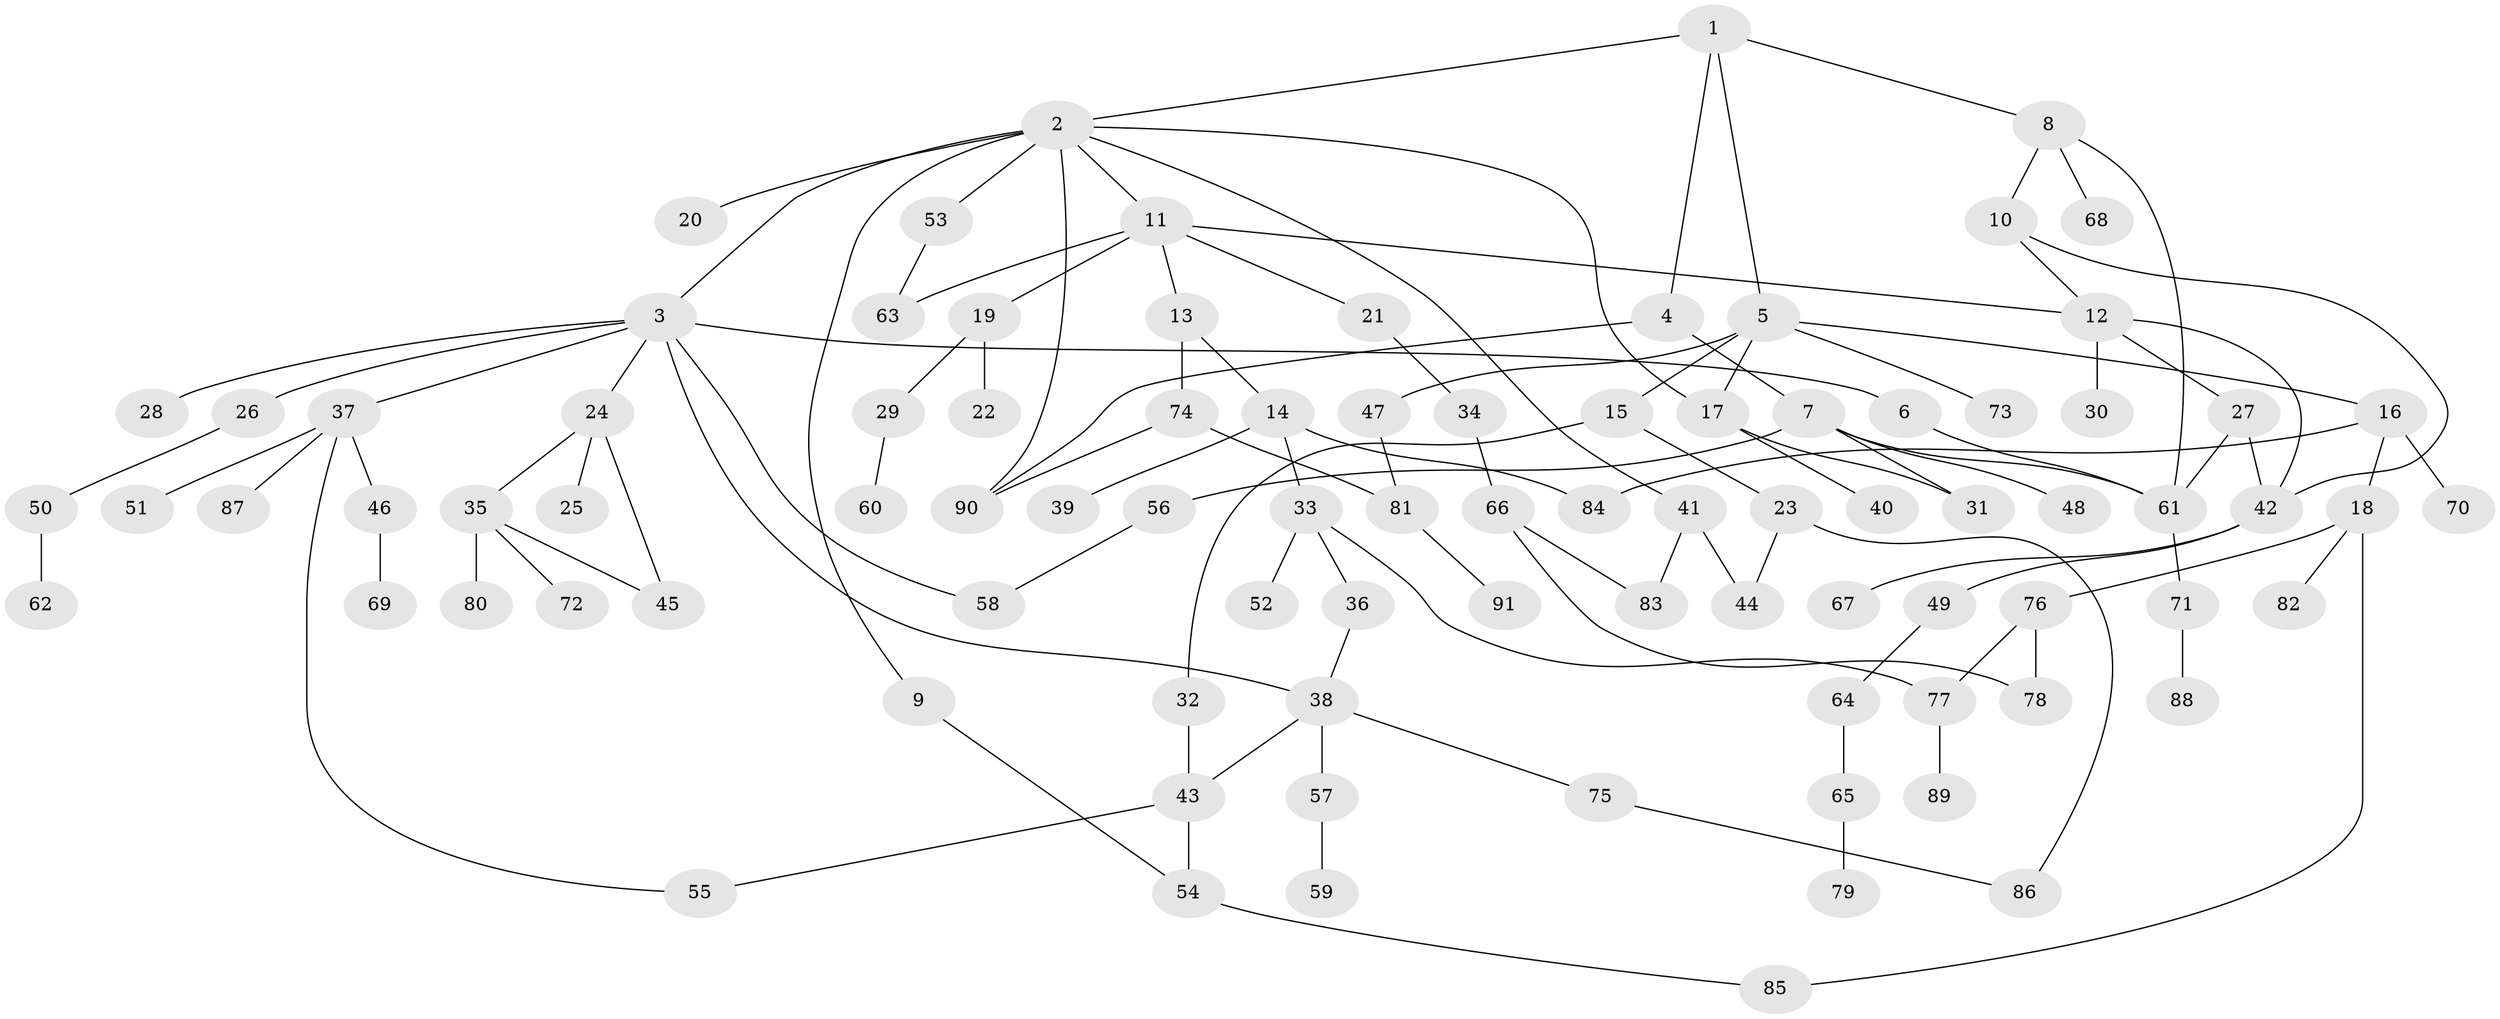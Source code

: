 // Generated by graph-tools (version 1.1) at 2025/25/03/09/25 03:25:30]
// undirected, 91 vertices, 115 edges
graph export_dot {
graph [start="1"]
  node [color=gray90,style=filled];
  1;
  2;
  3;
  4;
  5;
  6;
  7;
  8;
  9;
  10;
  11;
  12;
  13;
  14;
  15;
  16;
  17;
  18;
  19;
  20;
  21;
  22;
  23;
  24;
  25;
  26;
  27;
  28;
  29;
  30;
  31;
  32;
  33;
  34;
  35;
  36;
  37;
  38;
  39;
  40;
  41;
  42;
  43;
  44;
  45;
  46;
  47;
  48;
  49;
  50;
  51;
  52;
  53;
  54;
  55;
  56;
  57;
  58;
  59;
  60;
  61;
  62;
  63;
  64;
  65;
  66;
  67;
  68;
  69;
  70;
  71;
  72;
  73;
  74;
  75;
  76;
  77;
  78;
  79;
  80;
  81;
  82;
  83;
  84;
  85;
  86;
  87;
  88;
  89;
  90;
  91;
  1 -- 2;
  1 -- 4;
  1 -- 5;
  1 -- 8;
  2 -- 3;
  2 -- 9;
  2 -- 11;
  2 -- 17;
  2 -- 20;
  2 -- 41;
  2 -- 53;
  2 -- 90;
  3 -- 6;
  3 -- 24;
  3 -- 26;
  3 -- 28;
  3 -- 37;
  3 -- 58;
  3 -- 38;
  4 -- 7;
  4 -- 90;
  5 -- 15;
  5 -- 16;
  5 -- 47;
  5 -- 73;
  5 -- 17;
  6 -- 61;
  7 -- 48;
  7 -- 56;
  7 -- 31;
  7 -- 61;
  8 -- 10;
  8 -- 68;
  8 -- 61;
  9 -- 54;
  10 -- 12;
  10 -- 42;
  11 -- 12;
  11 -- 13;
  11 -- 19;
  11 -- 21;
  11 -- 63;
  12 -- 27;
  12 -- 30;
  12 -- 42;
  13 -- 14;
  13 -- 74;
  14 -- 33;
  14 -- 39;
  14 -- 84;
  15 -- 23;
  15 -- 32;
  16 -- 18;
  16 -- 70;
  16 -- 84;
  17 -- 31;
  17 -- 40;
  18 -- 76;
  18 -- 82;
  18 -- 85;
  19 -- 22;
  19 -- 29;
  21 -- 34;
  23 -- 86;
  23 -- 44;
  24 -- 25;
  24 -- 35;
  24 -- 45;
  26 -- 50;
  27 -- 61;
  27 -- 42;
  29 -- 60;
  32 -- 43;
  33 -- 36;
  33 -- 52;
  33 -- 77;
  34 -- 66;
  35 -- 72;
  35 -- 80;
  35 -- 45;
  36 -- 38;
  37 -- 46;
  37 -- 51;
  37 -- 87;
  37 -- 55;
  38 -- 57;
  38 -- 75;
  38 -- 43;
  41 -- 44;
  41 -- 83;
  42 -- 49;
  42 -- 67;
  43 -- 55;
  43 -- 54;
  46 -- 69;
  47 -- 81;
  49 -- 64;
  50 -- 62;
  53 -- 63;
  54 -- 85;
  56 -- 58;
  57 -- 59;
  61 -- 71;
  64 -- 65;
  65 -- 79;
  66 -- 78;
  66 -- 83;
  71 -- 88;
  74 -- 81;
  74 -- 90;
  75 -- 86;
  76 -- 77;
  76 -- 78;
  77 -- 89;
  81 -- 91;
}
